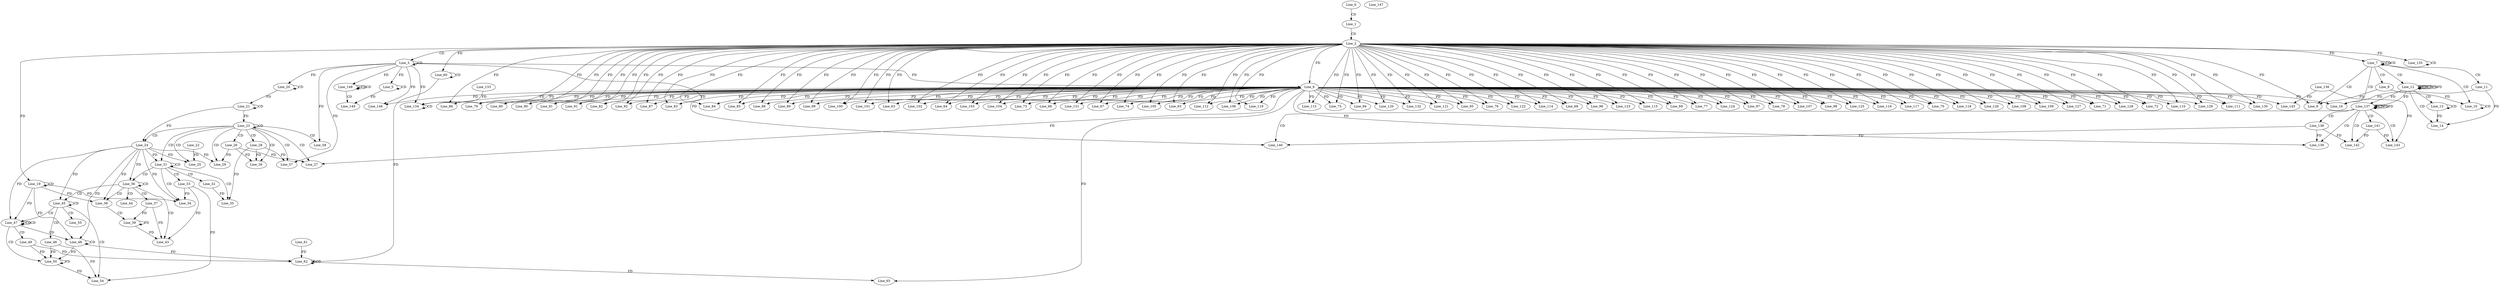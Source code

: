 digraph G {
  Line_0;
  Line_1;
  Line_2;
  Line_3;
  Line_3;
  Line_5;
  Line_5;
  Line_6;
  Line_6;
  Line_7;
  Line_7;
  Line_7;
  Line_7;
  Line_8;
  Line_9;
  Line_9;
  Line_10;
  Line_10;
  Line_11;
  Line_12;
  Line_12;
  Line_12;
  Line_13;
  Line_13;
  Line_14;
  Line_14;
  Line_16;
  Line_6;
  Line_16;
  Line_19;
  Line_19;
  Line_20;
  Line_20;
  Line_21;
  Line_21;
  Line_23;
  Line_23;
  Line_24;
  Line_24;
  Line_25;
  Line_22;
  Line_25;
  Line_25;
  Line_26;
  Line_27;
  Line_28;
  Line_29;
  Line_30;
  Line_31;
  Line_31;
  Line_31;
  Line_32;
  Line_33;
  Line_34;
  Line_34;
  Line_34;
  Line_35;
  Line_35;
  Line_36;
  Line_36;
  Line_36;
  Line_37;
  Line_38;
  Line_38;
  Line_38;
  Line_39;
  Line_43;
  Line_44;
  Line_44;
  Line_45;
  Line_45;
  Line_45;
  Line_46;
  Line_47;
  Line_47;
  Line_47;
  Line_47;
  Line_47;
  Line_48;
  Line_48;
  Line_48;
  Line_48;
  Line_49;
  Line_50;
  Line_50;
  Line_54;
  Line_55;
  Line_55;
  Line_57;
  Line_58;
  Line_60;
  Line_60;
  Line_62;
  Line_62;
  Line_61;
  Line_63;
  Line_63;
  Line_64;
  Line_64;
  Line_65;
  Line_65;
  Line_66;
  Line_66;
  Line_67;
  Line_67;
  Line_68;
  Line_68;
  Line_69;
  Line_69;
  Line_70;
  Line_70;
  Line_71;
  Line_71;
  Line_72;
  Line_72;
  Line_73;
  Line_73;
  Line_74;
  Line_74;
  Line_75;
  Line_75;
  Line_76;
  Line_76;
  Line_77;
  Line_77;
  Line_78;
  Line_78;
  Line_78;
  Line_79;
  Line_79;
  Line_80;
  Line_80;
  Line_81;
  Line_81;
  Line_82;
  Line_82;
  Line_82;
  Line_83;
  Line_83;
  Line_83;
  Line_84;
  Line_84;
  Line_84;
  Line_85;
  Line_85;
  Line_85;
  Line_86;
  Line_86;
  Line_87;
  Line_87;
  Line_87;
  Line_88;
  Line_88;
  Line_88;
  Line_89;
  Line_89;
  Line_89;
  Line_90;
  Line_90;
  Line_90;
  Line_91;
  Line_91;
  Line_92;
  Line_92;
  Line_92;
  Line_93;
  Line_93;
  Line_93;
  Line_94;
  Line_94;
  Line_94;
  Line_95;
  Line_95;
  Line_95;
  Line_96;
  Line_96;
  Line_97;
  Line_97;
  Line_97;
  Line_98;
  Line_98;
  Line_98;
  Line_99;
  Line_99;
  Line_99;
  Line_100;
  Line_100;
  Line_100;
  Line_101;
  Line_101;
  Line_102;
  Line_102;
  Line_103;
  Line_103;
  Line_104;
  Line_104;
  Line_105;
  Line_105;
  Line_106;
  Line_106;
  Line_107;
  Line_107;
  Line_107;
  Line_108;
  Line_108;
  Line_109;
  Line_109;
  Line_110;
  Line_110;
  Line_111;
  Line_111;
  Line_111;
  Line_112;
  Line_112;
  Line_112;
  Line_113;
  Line_113;
  Line_113;
  Line_114;
  Line_114;
  Line_114;
  Line_115;
  Line_115;
  Line_116;
  Line_116;
  Line_116;
  Line_117;
  Line_117;
  Line_117;
  Line_118;
  Line_118;
  Line_118;
  Line_119;
  Line_119;
  Line_119;
  Line_120;
  Line_120;
  Line_121;
  Line_121;
  Line_121;
  Line_122;
  Line_122;
  Line_122;
  Line_123;
  Line_123;
  Line_123;
  Line_124;
  Line_124;
  Line_124;
  Line_125;
  Line_125;
  Line_126;
  Line_126;
  Line_126;
  Line_127;
  Line_127;
  Line_127;
  Line_128;
  Line_128;
  Line_128;
  Line_129;
  Line_129;
  Line_129;
  Line_130;
  Line_130;
  Line_131;
  Line_131;
  Line_132;
  Line_132;
  Line_134;
  Line_134;
  Line_134;
  Line_133;
  Line_134;
  Line_135;
  Line_135;
  Line_137;
  Line_137;
  Line_137;
  Line_138;
  Line_139;
  Line_140;
  Line_140;
  Line_141;
  Line_142;
  Line_143;
  Line_136;
  Line_145;
  Line_146;
  Line_147;
  Line_148;
  Line_148;
  Line_148;
  Line_148;
  Line_149;
  Line_0 -> Line_1 [ label="CD" ];
  Line_1 -> Line_2 [ label="CD" ];
  Line_2 -> Line_3 [ label="CD" ];
  Line_3 -> Line_3 [ label="CD" ];
  Line_5 -> Line_5 [ label="CD" ];
  Line_3 -> Line_5 [ label="FD" ];
  Line_3 -> Line_6 [ label="FD" ];
  Line_2 -> Line_6 [ label="FD" ];
  Line_7 -> Line_7 [ label="CD" ];
  Line_7 -> Line_7 [ label="CD" ];
  Line_2 -> Line_7 [ label="FD" ];
  Line_7 -> Line_8 [ label="CD" ];
  Line_7 -> Line_9 [ label="CD" ];
  Line_8 -> Line_9 [ label="FD" ];
  Line_2 -> Line_9 [ label="FD" ];
  Line_7 -> Line_10 [ label="CD" ];
  Line_10 -> Line_10 [ label="CD" ];
  Line_8 -> Line_10 [ label="FD" ];
  Line_7 -> Line_11 [ label="CD" ];
  Line_7 -> Line_12 [ label="CD" ];
  Line_12 -> Line_12 [ label="CD" ];
  Line_12 -> Line_12 [ label="CD" ];
  Line_12 -> Line_12 [ label="FD" ];
  Line_12 -> Line_13 [ label="CD" ];
  Line_13 -> Line_13 [ label="CD" ];
  Line_12 -> Line_14 [ label="CD" ];
  Line_11 -> Line_14 [ label="FD" ];
  Line_13 -> Line_14 [ label="FD" ];
  Line_7 -> Line_16 [ label="CD" ];
  Line_6 -> Line_16 [ label="FD" ];
  Line_11 -> Line_16 [ label="FD" ];
  Line_19 -> Line_19 [ label="CD" ];
  Line_2 -> Line_19 [ label="FD" ];
  Line_20 -> Line_20 [ label="CD" ];
  Line_3 -> Line_20 [ label="FD" ];
  Line_21 -> Line_21 [ label="CD" ];
  Line_20 -> Line_21 [ label="FD" ];
  Line_23 -> Line_23 [ label="CD" ];
  Line_21 -> Line_23 [ label="FD" ];
  Line_23 -> Line_24 [ label="CD" ];
  Line_21 -> Line_24 [ label="FD" ];
  Line_23 -> Line_25 [ label="CD" ];
  Line_22 -> Line_25 [ label="FD" ];
  Line_24 -> Line_25 [ label="FD" ];
  Line_23 -> Line_26 [ label="CD" ];
  Line_23 -> Line_27 [ label="CD" ];
  Line_26 -> Line_27 [ label="FD" ];
  Line_6 -> Line_27 [ label="FD" ];
  Line_23 -> Line_28 [ label="CD" ];
  Line_23 -> Line_29 [ label="CD" ];
  Line_26 -> Line_29 [ label="FD" ];
  Line_24 -> Line_29 [ label="FD" ];
  Line_23 -> Line_30 [ label="CD" ];
  Line_28 -> Line_30 [ label="FD" ];
  Line_26 -> Line_30 [ label="FD" ];
  Line_23 -> Line_31 [ label="CD" ];
  Line_31 -> Line_31 [ label="CD" ];
  Line_24 -> Line_31 [ label="FD" ];
  Line_31 -> Line_32 [ label="CD" ];
  Line_31 -> Line_33 [ label="CD" ];
  Line_31 -> Line_34 [ label="CD" ];
  Line_33 -> Line_34 [ label="FD" ];
  Line_19 -> Line_34 [ label="FD" ];
  Line_24 -> Line_34 [ label="FD" ];
  Line_31 -> Line_35 [ label="CD" ];
  Line_28 -> Line_35 [ label="FD" ];
  Line_32 -> Line_35 [ label="FD" ];
  Line_31 -> Line_36 [ label="CD" ];
  Line_36 -> Line_36 [ label="CD" ];
  Line_24 -> Line_36 [ label="FD" ];
  Line_36 -> Line_37 [ label="CD" ];
  Line_36 -> Line_38 [ label="CD" ];
  Line_19 -> Line_38 [ label="FD" ];
  Line_24 -> Line_38 [ label="FD" ];
  Line_38 -> Line_39 [ label="CD" ];
  Line_37 -> Line_39 [ label="FD" ];
  Line_39 -> Line_39 [ label="FD" ];
  Line_36 -> Line_43 [ label="CD" ];
  Line_33 -> Line_43 [ label="FD" ];
  Line_37 -> Line_43 [ label="FD" ];
  Line_39 -> Line_43 [ label="FD" ];
  Line_36 -> Line_44 [ label="CD" ];
  Line_36 -> Line_45 [ label="CD" ];
  Line_45 -> Line_45 [ label="CD" ];
  Line_24 -> Line_45 [ label="FD" ];
  Line_45 -> Line_46 [ label="CD" ];
  Line_45 -> Line_47 [ label="CD" ];
  Line_47 -> Line_47 [ label="CD" ];
  Line_47 -> Line_47 [ label="CD" ];
  Line_19 -> Line_47 [ label="FD" ];
  Line_24 -> Line_47 [ label="FD" ];
  Line_47 -> Line_48 [ label="CD" ];
  Line_48 -> Line_48 [ label="CD" ];
  Line_19 -> Line_48 [ label="FD" ];
  Line_24 -> Line_48 [ label="FD" ];
  Line_47 -> Line_49 [ label="CD" ];
  Line_47 -> Line_50 [ label="CD" ];
  Line_46 -> Line_50 [ label="FD" ];
  Line_50 -> Line_50 [ label="FD" ];
  Line_49 -> Line_50 [ label="FD" ];
  Line_48 -> Line_50 [ label="FD" ];
  Line_45 -> Line_54 [ label="CD" ];
  Line_33 -> Line_54 [ label="FD" ];
  Line_46 -> Line_54 [ label="FD" ];
  Line_50 -> Line_54 [ label="FD" ];
  Line_45 -> Line_55 [ label="CD" ];
  Line_23 -> Line_57 [ label="CD" ];
  Line_3 -> Line_57 [ label="FD" ];
  Line_28 -> Line_57 [ label="FD" ];
  Line_23 -> Line_58 [ label="CD" ];
  Line_3 -> Line_58 [ label="FD" ];
  Line_60 -> Line_60 [ label="CD" ];
  Line_2 -> Line_60 [ label="FD" ];
  Line_62 -> Line_62 [ label="CD" ];
  Line_49 -> Line_62 [ label="FD" ];
  Line_61 -> Line_62 [ label="FD" ];
  Line_48 -> Line_62 [ label="FD" ];
  Line_60 -> Line_62 [ label="FD" ];
  Line_6 -> Line_63 [ label="FD" ];
  Line_2 -> Line_63 [ label="FD" ];
  Line_6 -> Line_64 [ label="FD" ];
  Line_2 -> Line_64 [ label="FD" ];
  Line_6 -> Line_65 [ label="FD" ];
  Line_62 -> Line_65 [ label="FD" ];
  Line_6 -> Line_66 [ label="FD" ];
  Line_2 -> Line_66 [ label="FD" ];
  Line_6 -> Line_67 [ label="FD" ];
  Line_2 -> Line_67 [ label="FD" ];
  Line_6 -> Line_68 [ label="FD" ];
  Line_2 -> Line_68 [ label="FD" ];
  Line_6 -> Line_69 [ label="FD" ];
  Line_2 -> Line_69 [ label="FD" ];
  Line_6 -> Line_70 [ label="FD" ];
  Line_2 -> Line_70 [ label="FD" ];
  Line_6 -> Line_71 [ label="FD" ];
  Line_2 -> Line_71 [ label="FD" ];
  Line_6 -> Line_72 [ label="FD" ];
  Line_2 -> Line_72 [ label="FD" ];
  Line_6 -> Line_73 [ label="FD" ];
  Line_2 -> Line_73 [ label="FD" ];
  Line_6 -> Line_74 [ label="FD" ];
  Line_2 -> Line_74 [ label="FD" ];
  Line_6 -> Line_75 [ label="FD" ];
  Line_2 -> Line_75 [ label="FD" ];
  Line_6 -> Line_76 [ label="FD" ];
  Line_2 -> Line_76 [ label="FD" ];
  Line_6 -> Line_77 [ label="FD" ];
  Line_2 -> Line_77 [ label="FD" ];
  Line_6 -> Line_78 [ label="FD" ];
  Line_2 -> Line_78 [ label="FD" ];
  Line_6 -> Line_79 [ label="FD" ];
  Line_2 -> Line_79 [ label="FD" ];
  Line_6 -> Line_80 [ label="FD" ];
  Line_2 -> Line_80 [ label="FD" ];
  Line_6 -> Line_81 [ label="FD" ];
  Line_2 -> Line_81 [ label="FD" ];
  Line_6 -> Line_82 [ label="FD" ];
  Line_2 -> Line_82 [ label="FD" ];
  Line_6 -> Line_83 [ label="FD" ];
  Line_2 -> Line_83 [ label="FD" ];
  Line_6 -> Line_84 [ label="FD" ];
  Line_2 -> Line_84 [ label="FD" ];
  Line_6 -> Line_85 [ label="FD" ];
  Line_2 -> Line_85 [ label="FD" ];
  Line_6 -> Line_86 [ label="FD" ];
  Line_2 -> Line_86 [ label="FD" ];
  Line_6 -> Line_87 [ label="FD" ];
  Line_2 -> Line_87 [ label="FD" ];
  Line_6 -> Line_88 [ label="FD" ];
  Line_2 -> Line_88 [ label="FD" ];
  Line_6 -> Line_89 [ label="FD" ];
  Line_2 -> Line_89 [ label="FD" ];
  Line_6 -> Line_90 [ label="FD" ];
  Line_2 -> Line_90 [ label="FD" ];
  Line_6 -> Line_91 [ label="FD" ];
  Line_2 -> Line_91 [ label="FD" ];
  Line_6 -> Line_92 [ label="FD" ];
  Line_2 -> Line_92 [ label="FD" ];
  Line_6 -> Line_93 [ label="FD" ];
  Line_2 -> Line_93 [ label="FD" ];
  Line_6 -> Line_94 [ label="FD" ];
  Line_2 -> Line_94 [ label="FD" ];
  Line_6 -> Line_95 [ label="FD" ];
  Line_2 -> Line_95 [ label="FD" ];
  Line_6 -> Line_96 [ label="FD" ];
  Line_2 -> Line_96 [ label="FD" ];
  Line_6 -> Line_97 [ label="FD" ];
  Line_2 -> Line_97 [ label="FD" ];
  Line_6 -> Line_98 [ label="FD" ];
  Line_2 -> Line_98 [ label="FD" ];
  Line_6 -> Line_99 [ label="FD" ];
  Line_2 -> Line_99 [ label="FD" ];
  Line_6 -> Line_100 [ label="FD" ];
  Line_2 -> Line_100 [ label="FD" ];
  Line_6 -> Line_101 [ label="FD" ];
  Line_2 -> Line_101 [ label="FD" ];
  Line_6 -> Line_102 [ label="FD" ];
  Line_2 -> Line_102 [ label="FD" ];
  Line_6 -> Line_103 [ label="FD" ];
  Line_2 -> Line_103 [ label="FD" ];
  Line_6 -> Line_104 [ label="FD" ];
  Line_2 -> Line_104 [ label="FD" ];
  Line_6 -> Line_105 [ label="FD" ];
  Line_2 -> Line_105 [ label="FD" ];
  Line_6 -> Line_106 [ label="FD" ];
  Line_2 -> Line_106 [ label="FD" ];
  Line_6 -> Line_107 [ label="FD" ];
  Line_2 -> Line_107 [ label="FD" ];
  Line_6 -> Line_108 [ label="FD" ];
  Line_2 -> Line_108 [ label="FD" ];
  Line_6 -> Line_109 [ label="FD" ];
  Line_2 -> Line_109 [ label="FD" ];
  Line_6 -> Line_110 [ label="FD" ];
  Line_2 -> Line_110 [ label="FD" ];
  Line_6 -> Line_111 [ label="FD" ];
  Line_2 -> Line_111 [ label="FD" ];
  Line_6 -> Line_112 [ label="FD" ];
  Line_2 -> Line_112 [ label="FD" ];
  Line_6 -> Line_113 [ label="FD" ];
  Line_2 -> Line_113 [ label="FD" ];
  Line_6 -> Line_114 [ label="FD" ];
  Line_2 -> Line_114 [ label="FD" ];
  Line_6 -> Line_115 [ label="FD" ];
  Line_2 -> Line_115 [ label="FD" ];
  Line_6 -> Line_116 [ label="FD" ];
  Line_2 -> Line_116 [ label="FD" ];
  Line_6 -> Line_117 [ label="FD" ];
  Line_2 -> Line_117 [ label="FD" ];
  Line_6 -> Line_118 [ label="FD" ];
  Line_2 -> Line_118 [ label="FD" ];
  Line_6 -> Line_119 [ label="FD" ];
  Line_2 -> Line_119 [ label="FD" ];
  Line_6 -> Line_120 [ label="FD" ];
  Line_2 -> Line_120 [ label="FD" ];
  Line_6 -> Line_121 [ label="FD" ];
  Line_2 -> Line_121 [ label="FD" ];
  Line_6 -> Line_122 [ label="FD" ];
  Line_2 -> Line_122 [ label="FD" ];
  Line_6 -> Line_123 [ label="FD" ];
  Line_2 -> Line_123 [ label="FD" ];
  Line_6 -> Line_124 [ label="FD" ];
  Line_2 -> Line_124 [ label="FD" ];
  Line_6 -> Line_125 [ label="FD" ];
  Line_2 -> Line_125 [ label="FD" ];
  Line_6 -> Line_126 [ label="FD" ];
  Line_2 -> Line_126 [ label="FD" ];
  Line_6 -> Line_127 [ label="FD" ];
  Line_2 -> Line_127 [ label="FD" ];
  Line_6 -> Line_128 [ label="FD" ];
  Line_2 -> Line_128 [ label="FD" ];
  Line_6 -> Line_129 [ label="FD" ];
  Line_2 -> Line_129 [ label="FD" ];
  Line_6 -> Line_130 [ label="FD" ];
  Line_2 -> Line_130 [ label="FD" ];
  Line_6 -> Line_131 [ label="FD" ];
  Line_2 -> Line_131 [ label="FD" ];
  Line_6 -> Line_132 [ label="FD" ];
  Line_2 -> Line_132 [ label="FD" ];
  Line_134 -> Line_134 [ label="CD" ];
  Line_3 -> Line_134 [ label="FD" ];
  Line_133 -> Line_134 [ label="FD" ];
  Line_6 -> Line_134 [ label="FD" ];
  Line_135 -> Line_135 [ label="CD" ];
  Line_2 -> Line_135 [ label="FD" ];
  Line_12 -> Line_137 [ label="FD" ];
  Line_137 -> Line_137 [ label="CD" ];
  Line_137 -> Line_137 [ label="FD" ];
  Line_12 -> Line_137 [ label="FD" ];
  Line_137 -> Line_138 [ label="CD" ];
  Line_137 -> Line_139 [ label="CD" ];
  Line_138 -> Line_139 [ label="FD" ];
  Line_6 -> Line_139 [ label="FD" ];
  Line_137 -> Line_140 [ label="CD" ];
  Line_138 -> Line_140 [ label="FD" ];
  Line_3 -> Line_140 [ label="FD" ];
  Line_137 -> Line_141 [ label="CD" ];
  Line_137 -> Line_142 [ label="CD" ];
  Line_141 -> Line_142 [ label="FD" ];
  Line_138 -> Line_142 [ label="FD" ];
  Line_137 -> Line_143 [ label="CD" ];
  Line_136 -> Line_143 [ label="FD" ];
  Line_141 -> Line_143 [ label="FD" ];
  Line_6 -> Line_145 [ label="FD" ];
  Line_136 -> Line_145 [ label="FD" ];
  Line_3 -> Line_146 [ label="FD" ];
  Line_6 -> Line_146 [ label="FD" ];
  Line_148 -> Line_148 [ label="CD" ];
  Line_148 -> Line_148 [ label="CD" ];
  Line_3 -> Line_148 [ label="FD" ];
  Line_148 -> Line_149 [ label="CD" ];
  Line_5 -> Line_149 [ label="FD" ];
  Line_12 -> Line_12 [ label="FD" ];
  Line_137 -> Line_137 [ label="FD" ];
}
